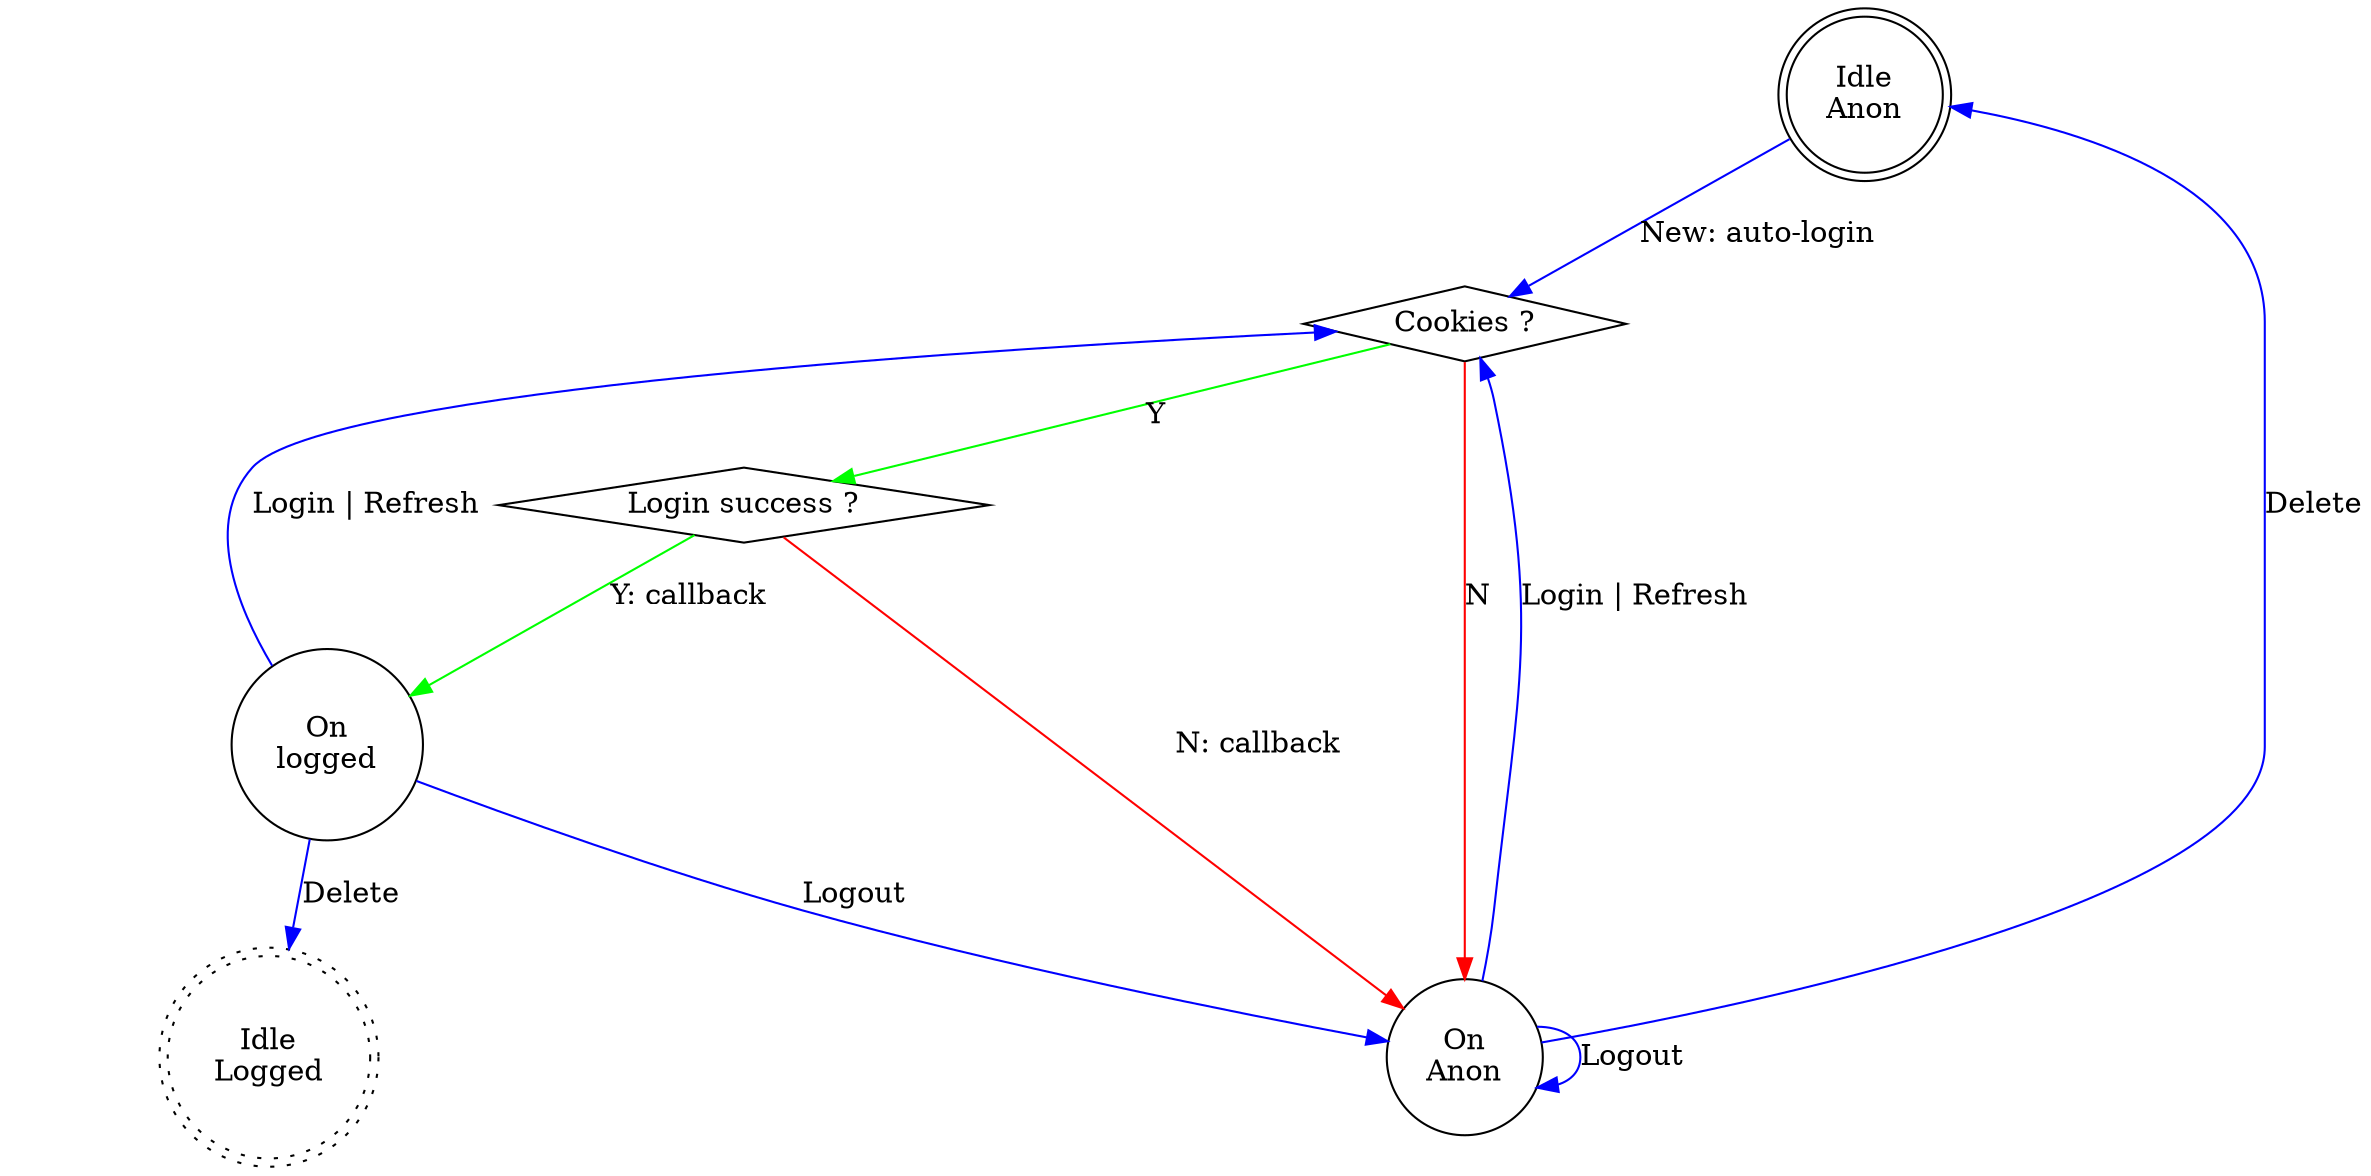 digraph login {
	rankdir = TB;
	ratio = 0.5625; // 16/9.

	// States
	node [ shape="circle", style="solid" ];
	idle_anon	[ label="Idle\nAnon", shape="doublecircle" ];
	idle_logged	[ label="Idle\nLogged", shape="doublecircle", style="dotted" ];
	on_anon		[ label="On\nAnon" ];
	on_logged	[ label="On\nlogged" ];

	// Decisions
	node [ shape="diamond" ];
	cookies 		[ label="Cookies ?" ];
	login_method		[ label="Login success ?"];

	node [ shape="rect", color=red ];


	// Edges
	edge [ color=blue ];
	idle_anon -> cookies			[ label="New: auto-login" ];
	on_anon -> cookies			[ label="Login | Refresh" ];
	on_anon -> on_anon			[ label="Logout" ];
	on_anon -> idle_anon			[ label="Delete" ];
	on_logged -> cookies			[ label="Login | Refresh" ];
	on_logged -> on_anon			[ label="Logout" ];
	on_logged -> idle_logged		[ label="Delete" ];

	// Success
	edge [ label="Y", color=green ];
	cookies -> login_method;
	login_method -> on_logged		[ label="Y: callback" ];

	// Failure
	edge [ label="N", color=red ];
	cookies -> on_anon;
	login_method -> on_anon		[ label="N: callback" ];

}

